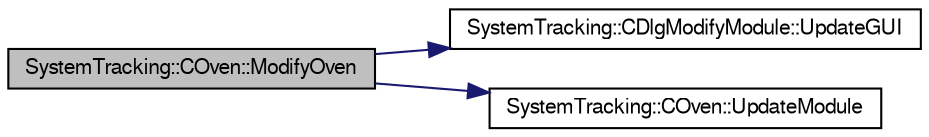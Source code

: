 digraph G
{
  edge [fontname="FreeSans",fontsize="10",labelfontname="FreeSans",labelfontsize="10"];
  node [fontname="FreeSans",fontsize="10",shape=record];
  rankdir="LR";
  Node1 [label="SystemTracking::COven::ModifyOven",height=0.2,width=0.4,color="black", fillcolor="grey75", style="filled" fontcolor="black"];
  Node1 -> Node2 [color="midnightblue",fontsize="10",style="solid"];
  Node2 [label="SystemTracking::CDlgModifyModule::UpdateGUI",height=0.2,width=0.4,color="black", fillcolor="white", style="filled",URL="$classSystemTracking_1_1CDlgModifyModule.html#a1eeaeb07d2892f6dbb54da0fe6e4cc6b",tooltip="Slot for updating the GUI."];
  Node1 -> Node3 [color="midnightblue",fontsize="10",style="solid"];
  Node3 [label="SystemTracking::COven::UpdateModule",height=0.2,width=0.4,color="black", fillcolor="white", style="filled",URL="$classSystemTracking_1_1COven.html#ad118e2dd5e1c98dcc85d43b29a7e941a",tooltip="slot for update module."];
}
